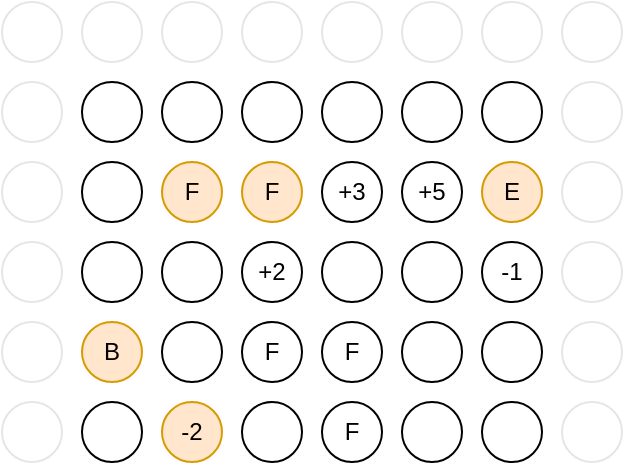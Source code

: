 <mxfile version="24.9.1">
  <diagram name="Page-1" id="T8_Pfgg00Lvm1iwahL-D">
    <mxGraphModel dx="1434" dy="761" grid="1" gridSize="10" guides="1" tooltips="1" connect="1" arrows="1" fold="1" page="1" pageScale="1" pageWidth="850" pageHeight="1100" background="none" math="0" shadow="0">
      <root>
        <mxCell id="0" />
        <mxCell id="1" parent="0" />
        <mxCell id="qssM28EAout3t3XQj-o4-2" value="" style="ellipse;whiteSpace=wrap;html=1;aspect=fixed;labelBackgroundColor=none;rounded=0;fillStyle=solid;gradientColor=none;fillColor=default;opacity=10;" parent="1" vertex="1">
          <mxGeometry x="90" y="200" width="30" height="30" as="geometry" />
        </mxCell>
        <mxCell id="qssM28EAout3t3XQj-o4-3" value="" style="ellipse;whiteSpace=wrap;html=1;aspect=fixed;labelBackgroundColor=none;rounded=0;fillStyle=solid;gradientColor=none;fillColor=default;opacity=10;" parent="1" vertex="1">
          <mxGeometry x="130" y="200" width="30" height="30" as="geometry" />
        </mxCell>
        <mxCell id="qssM28EAout3t3XQj-o4-4" value="" style="ellipse;whiteSpace=wrap;html=1;aspect=fixed;labelBackgroundColor=none;rounded=0;fillStyle=solid;gradientColor=none;fillColor=default;opacity=10;" parent="1" vertex="1">
          <mxGeometry x="90" y="240" width="30" height="30" as="geometry" />
        </mxCell>
        <mxCell id="qssM28EAout3t3XQj-o4-5" value="" style="ellipse;whiteSpace=wrap;html=1;aspect=fixed;labelBackgroundColor=none;rounded=0;" parent="1" vertex="1">
          <mxGeometry x="130" y="240" width="30" height="30" as="geometry" />
        </mxCell>
        <mxCell id="qssM28EAout3t3XQj-o4-6" value="" style="ellipse;whiteSpace=wrap;html=1;aspect=fixed;labelBackgroundColor=none;rounded=0;fillStyle=solid;gradientColor=none;fillColor=default;opacity=10;" parent="1" vertex="1">
          <mxGeometry x="170" y="200" width="30" height="30" as="geometry" />
        </mxCell>
        <mxCell id="qssM28EAout3t3XQj-o4-7" value="" style="ellipse;whiteSpace=wrap;html=1;aspect=fixed;labelBackgroundColor=none;rounded=0;fillStyle=solid;gradientColor=none;fillColor=default;opacity=10;" parent="1" vertex="1">
          <mxGeometry x="210" y="200" width="30" height="30" as="geometry" />
        </mxCell>
        <mxCell id="qssM28EAout3t3XQj-o4-8" value="" style="ellipse;whiteSpace=wrap;html=1;aspect=fixed;labelBackgroundColor=none;rounded=0;" parent="1" vertex="1">
          <mxGeometry x="170" y="240" width="30" height="30" as="geometry" />
        </mxCell>
        <mxCell id="qssM28EAout3t3XQj-o4-9" value="" style="ellipse;whiteSpace=wrap;html=1;aspect=fixed;labelBackgroundColor=none;rounded=0;" parent="1" vertex="1">
          <mxGeometry x="210" y="240" width="30" height="30" as="geometry" />
        </mxCell>
        <mxCell id="qssM28EAout3t3XQj-o4-14" value="" style="ellipse;whiteSpace=wrap;html=1;aspect=fixed;labelBackgroundColor=none;rounded=0;fillStyle=solid;gradientColor=none;fillColor=default;opacity=10;" parent="1" vertex="1">
          <mxGeometry x="90" y="280" width="30" height="30" as="geometry" />
        </mxCell>
        <mxCell id="qssM28EAout3t3XQj-o4-15" value="" style="ellipse;whiteSpace=wrap;html=1;aspect=fixed;labelBackgroundColor=none;rounded=0;" parent="1" vertex="1">
          <mxGeometry x="130" y="280" width="30" height="30" as="geometry" />
        </mxCell>
        <mxCell id="qssM28EAout3t3XQj-o4-16" value="" style="ellipse;whiteSpace=wrap;html=1;aspect=fixed;labelBackgroundColor=none;rounded=0;fillStyle=solid;gradientColor=none;fillColor=default;opacity=10;" parent="1" vertex="1">
          <mxGeometry x="90" y="320" width="30" height="30" as="geometry" />
        </mxCell>
        <mxCell id="qssM28EAout3t3XQj-o4-17" value="" style="ellipse;whiteSpace=wrap;html=1;aspect=fixed;labelBackgroundColor=none;rounded=0;" parent="1" vertex="1">
          <mxGeometry x="130" y="320" width="30" height="30" as="geometry" />
        </mxCell>
        <mxCell id="qssM28EAout3t3XQj-o4-18" value="F" style="ellipse;whiteSpace=wrap;html=1;aspect=fixed;labelBackgroundColor=none;rounded=0;fillColor=#ffe6cc;strokeColor=#d79b00;" parent="1" vertex="1">
          <mxGeometry x="170" y="280" width="30" height="30" as="geometry" />
        </mxCell>
        <mxCell id="qssM28EAout3t3XQj-o4-19" value="F" style="ellipse;whiteSpace=wrap;html=1;aspect=fixed;labelBackgroundColor=none;rounded=0;fillColor=#ffe6cc;strokeColor=#d79b00;" parent="1" vertex="1">
          <mxGeometry x="210" y="280" width="30" height="30" as="geometry" />
        </mxCell>
        <mxCell id="qssM28EAout3t3XQj-o4-20" value="" style="ellipse;whiteSpace=wrap;html=1;aspect=fixed;labelBackgroundColor=none;rounded=0;" parent="1" vertex="1">
          <mxGeometry x="170" y="320" width="30" height="30" as="geometry" />
        </mxCell>
        <mxCell id="qssM28EAout3t3XQj-o4-21" value="+2" style="ellipse;whiteSpace=wrap;html=1;aspect=fixed;labelBackgroundColor=none;rounded=0;" parent="1" vertex="1">
          <mxGeometry x="210" y="320" width="30" height="30" as="geometry" />
        </mxCell>
        <mxCell id="qssM28EAout3t3XQj-o4-22" value="" style="ellipse;whiteSpace=wrap;html=1;aspect=fixed;labelBackgroundColor=none;rounded=0;fillStyle=solid;gradientColor=none;fillColor=default;opacity=10;" parent="1" vertex="1">
          <mxGeometry x="250" y="200" width="30" height="30" as="geometry" />
        </mxCell>
        <mxCell id="qssM28EAout3t3XQj-o4-23" value="" style="ellipse;whiteSpace=wrap;html=1;aspect=fixed;labelBackgroundColor=none;rounded=0;fillStyle=solid;gradientColor=none;fillColor=default;opacity=10;" parent="1" vertex="1">
          <mxGeometry x="290" y="200" width="30" height="30" as="geometry" />
        </mxCell>
        <mxCell id="qssM28EAout3t3XQj-o4-24" value="" style="ellipse;whiteSpace=wrap;html=1;aspect=fixed;labelBackgroundColor=none;rounded=0;" parent="1" vertex="1">
          <mxGeometry x="250" y="240" width="30" height="30" as="geometry" />
        </mxCell>
        <mxCell id="qssM28EAout3t3XQj-o4-25" value="" style="ellipse;whiteSpace=wrap;html=1;aspect=fixed;labelBackgroundColor=none;rounded=0;" parent="1" vertex="1">
          <mxGeometry x="290" y="240" width="30" height="30" as="geometry" />
        </mxCell>
        <mxCell id="qssM28EAout3t3XQj-o4-26" value="" style="ellipse;whiteSpace=wrap;html=1;aspect=fixed;labelBackgroundColor=none;rounded=0;fillStyle=solid;gradientColor=none;fillColor=default;opacity=10;" parent="1" vertex="1">
          <mxGeometry x="330" y="200" width="30" height="30" as="geometry" />
        </mxCell>
        <mxCell id="qssM28EAout3t3XQj-o4-27" value="" style="ellipse;whiteSpace=wrap;html=1;aspect=fixed;labelBackgroundColor=none;rounded=0;fillStyle=solid;gradientColor=none;fillColor=default;opacity=10;" parent="1" vertex="1">
          <mxGeometry x="370" y="200" width="30" height="30" as="geometry" />
        </mxCell>
        <mxCell id="qssM28EAout3t3XQj-o4-28" value="" style="ellipse;whiteSpace=wrap;html=1;aspect=fixed;labelBackgroundColor=none;rounded=0;" parent="1" vertex="1">
          <mxGeometry x="330" y="240" width="30" height="30" as="geometry" />
        </mxCell>
        <mxCell id="qssM28EAout3t3XQj-o4-29" value="" style="ellipse;whiteSpace=wrap;html=1;aspect=fixed;labelBackgroundColor=none;rounded=0;fillStyle=solid;gradientColor=none;fillColor=default;opacity=10;" parent="1" vertex="1">
          <mxGeometry x="370" y="240" width="30" height="30" as="geometry" />
        </mxCell>
        <mxCell id="qssM28EAout3t3XQj-o4-30" value="+3" style="ellipse;whiteSpace=wrap;html=1;aspect=fixed;labelBackgroundColor=none;rounded=0;" parent="1" vertex="1">
          <mxGeometry x="250" y="280" width="30" height="30" as="geometry" />
        </mxCell>
        <mxCell id="qssM28EAout3t3XQj-o4-31" value="+5" style="ellipse;whiteSpace=wrap;html=1;aspect=fixed;labelBackgroundColor=none;rounded=0;" parent="1" vertex="1">
          <mxGeometry x="290" y="280" width="30" height="30" as="geometry" />
        </mxCell>
        <mxCell id="qssM28EAout3t3XQj-o4-32" value="" style="ellipse;whiteSpace=wrap;html=1;aspect=fixed;labelBackgroundColor=none;rounded=0;" parent="1" vertex="1">
          <mxGeometry x="250" y="320" width="30" height="30" as="geometry" />
        </mxCell>
        <mxCell id="qssM28EAout3t3XQj-o4-33" value="" style="ellipse;whiteSpace=wrap;html=1;aspect=fixed;labelBackgroundColor=none;rounded=0;" parent="1" vertex="1">
          <mxGeometry x="290" y="320" width="30" height="30" as="geometry" />
        </mxCell>
        <mxCell id="qssM28EAout3t3XQj-o4-34" value="E" style="ellipse;whiteSpace=wrap;html=1;aspect=fixed;labelBackgroundColor=none;rounded=0;fillColor=#ffe6cc;strokeColor=#d79b00;" parent="1" vertex="1">
          <mxGeometry x="330" y="280" width="30" height="30" as="geometry" />
        </mxCell>
        <mxCell id="qssM28EAout3t3XQj-o4-35" value="" style="ellipse;whiteSpace=wrap;html=1;aspect=fixed;labelBackgroundColor=none;rounded=0;fillStyle=solid;gradientColor=none;fillColor=default;opacity=10;" parent="1" vertex="1">
          <mxGeometry x="370" y="280" width="30" height="30" as="geometry" />
        </mxCell>
        <mxCell id="qssM28EAout3t3XQj-o4-36" value="-1" style="ellipse;whiteSpace=wrap;html=1;aspect=fixed;labelBackgroundColor=none;rounded=0;" parent="1" vertex="1">
          <mxGeometry x="330" y="320" width="30" height="30" as="geometry" />
        </mxCell>
        <mxCell id="qssM28EAout3t3XQj-o4-37" value="" style="ellipse;whiteSpace=wrap;html=1;aspect=fixed;labelBackgroundColor=none;rounded=0;fillStyle=solid;gradientColor=none;fillColor=default;opacity=10;" parent="1" vertex="1">
          <mxGeometry x="370" y="320" width="30" height="30" as="geometry" />
        </mxCell>
        <mxCell id="qssM28EAout3t3XQj-o4-46" value="" style="ellipse;whiteSpace=wrap;html=1;aspect=fixed;labelBackgroundColor=none;rounded=0;fillStyle=solid;gradientColor=none;fillColor=default;opacity=10;" parent="1" vertex="1">
          <mxGeometry x="90" y="360" width="30" height="30" as="geometry" />
        </mxCell>
        <mxCell id="qssM28EAout3t3XQj-o4-47" value="B" style="ellipse;whiteSpace=wrap;html=1;aspect=fixed;labelBackgroundColor=none;rounded=0;fillColor=#ffe6cc;strokeColor=#d79b00;" parent="1" vertex="1">
          <mxGeometry x="130" y="360" width="30" height="30" as="geometry" />
        </mxCell>
        <mxCell id="qssM28EAout3t3XQj-o4-48" value="" style="ellipse;whiteSpace=wrap;html=1;aspect=fixed;labelBackgroundColor=none;rounded=0;fillStyle=solid;gradientColor=none;fillColor=default;opacity=10;" parent="1" vertex="1">
          <mxGeometry x="90" y="400" width="30" height="30" as="geometry" />
        </mxCell>
        <mxCell id="qssM28EAout3t3XQj-o4-49" value="" style="ellipse;whiteSpace=wrap;html=1;aspect=fixed;labelBackgroundColor=none;rounded=0;" parent="1" vertex="1">
          <mxGeometry x="130" y="400" width="30" height="30" as="geometry" />
        </mxCell>
        <mxCell id="qssM28EAout3t3XQj-o4-50" value="" style="ellipse;whiteSpace=wrap;html=1;aspect=fixed;labelBackgroundColor=none;rounded=0;" parent="1" vertex="1">
          <mxGeometry x="170" y="360" width="30" height="30" as="geometry" />
        </mxCell>
        <mxCell id="qssM28EAout3t3XQj-o4-52" value="-2" style="ellipse;whiteSpace=wrap;html=1;aspect=fixed;labelBackgroundColor=none;rounded=0;fillColor=#ffe6cc;strokeColor=#d79b00;" parent="1" vertex="1">
          <mxGeometry x="170" y="400" width="30" height="30" as="geometry" />
        </mxCell>
        <mxCell id="qssM28EAout3t3XQj-o4-67" value="F" style="ellipse;whiteSpace=wrap;html=1;aspect=fixed;labelBackgroundColor=none;rounded=0;" parent="1" vertex="1">
          <mxGeometry x="210" y="360" width="30" height="30" as="geometry" />
        </mxCell>
        <mxCell id="qssM28EAout3t3XQj-o4-69" value="" style="ellipse;whiteSpace=wrap;html=1;aspect=fixed;labelBackgroundColor=none;rounded=0;" parent="1" vertex="1">
          <mxGeometry x="210" y="400" width="30" height="30" as="geometry" />
        </mxCell>
        <mxCell id="qssM28EAout3t3XQj-o4-70" value="F" style="ellipse;whiteSpace=wrap;html=1;aspect=fixed;labelBackgroundColor=none;rounded=0;" parent="1" vertex="1">
          <mxGeometry x="250" y="360" width="30" height="30" as="geometry" />
        </mxCell>
        <mxCell id="qssM28EAout3t3XQj-o4-71" value="" style="ellipse;whiteSpace=wrap;html=1;aspect=fixed;labelBackgroundColor=none;rounded=0;" parent="1" vertex="1">
          <mxGeometry x="290" y="360" width="30" height="30" as="geometry" />
        </mxCell>
        <mxCell id="qssM28EAout3t3XQj-o4-72" value="F" style="ellipse;whiteSpace=wrap;html=1;aspect=fixed;labelBackgroundColor=none;rounded=0;" parent="1" vertex="1">
          <mxGeometry x="250" y="400" width="30" height="30" as="geometry" />
        </mxCell>
        <mxCell id="qssM28EAout3t3XQj-o4-73" value="" style="ellipse;whiteSpace=wrap;html=1;aspect=fixed;labelBackgroundColor=none;rounded=0;" parent="1" vertex="1">
          <mxGeometry x="290" y="400" width="30" height="30" as="geometry" />
        </mxCell>
        <mxCell id="qssM28EAout3t3XQj-o4-74" value="" style="ellipse;whiteSpace=wrap;html=1;aspect=fixed;labelBackgroundColor=none;rounded=0;" parent="1" vertex="1">
          <mxGeometry x="330" y="360" width="30" height="30" as="geometry" />
        </mxCell>
        <mxCell id="qssM28EAout3t3XQj-o4-75" value="" style="ellipse;whiteSpace=wrap;html=1;aspect=fixed;labelBackgroundColor=none;rounded=0;fillStyle=solid;gradientColor=none;fillColor=default;opacity=10;" parent="1" vertex="1">
          <mxGeometry x="370" y="360" width="30" height="30" as="geometry" />
        </mxCell>
        <mxCell id="qssM28EAout3t3XQj-o4-76" value="" style="ellipse;whiteSpace=wrap;html=1;aspect=fixed;labelBackgroundColor=none;rounded=0;" parent="1" vertex="1">
          <mxGeometry x="330" y="400" width="30" height="30" as="geometry" />
        </mxCell>
        <mxCell id="qssM28EAout3t3XQj-o4-77" value="" style="ellipse;whiteSpace=wrap;html=1;aspect=fixed;labelBackgroundColor=none;rounded=0;fillStyle=solid;gradientColor=none;fillColor=default;opacity=10;" parent="1" vertex="1">
          <mxGeometry x="370" y="400" width="30" height="30" as="geometry" />
        </mxCell>
      </root>
    </mxGraphModel>
  </diagram>
</mxfile>
